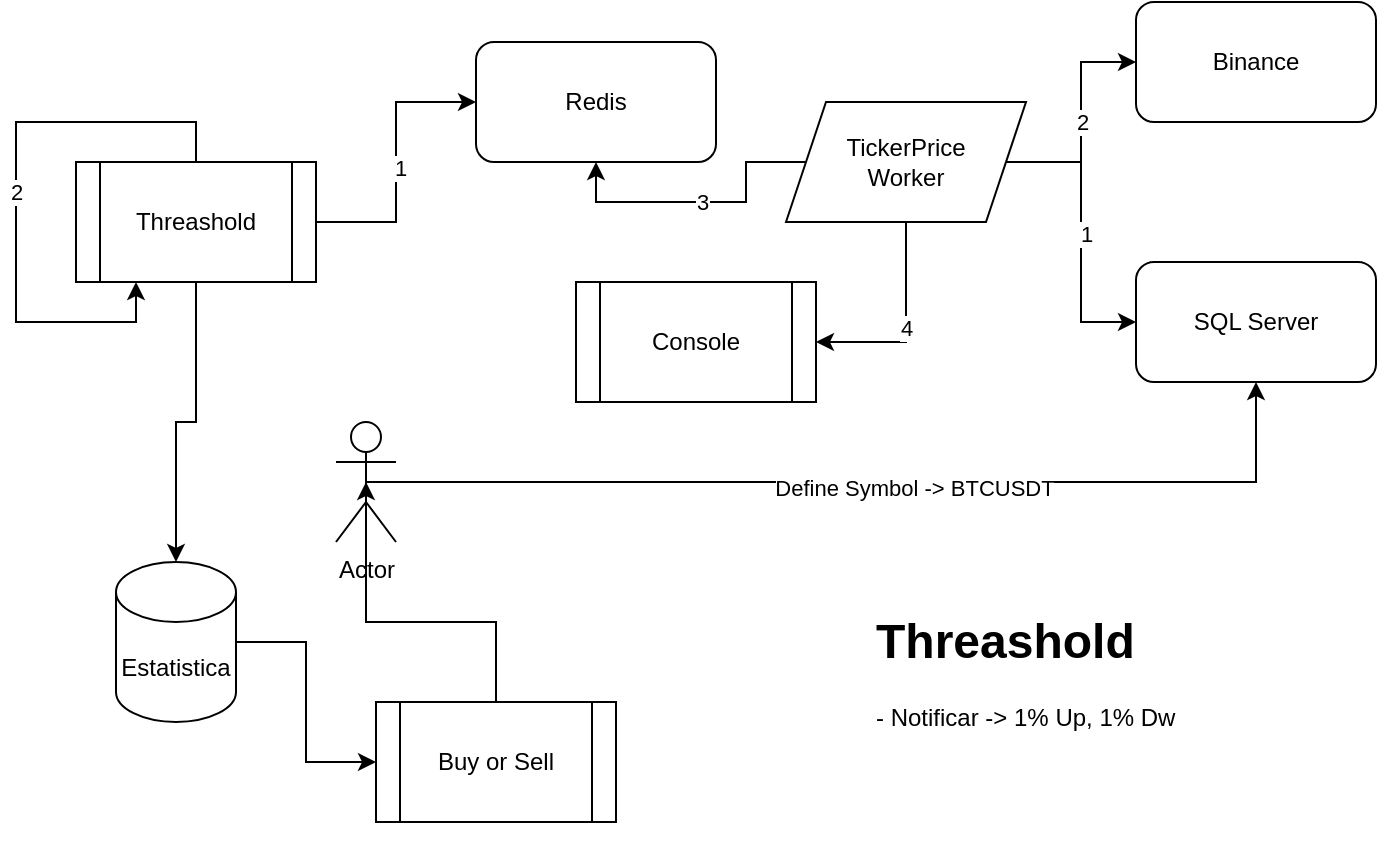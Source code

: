 <mxfile version="23.0.2" type="google">
  <diagram name="Página-1" id="orKtkqgNnEhuvpbU4lRC">
    <mxGraphModel dx="896" dy="561" grid="1" gridSize="10" guides="1" tooltips="1" connect="1" arrows="1" fold="1" page="1" pageScale="1" pageWidth="850" pageHeight="1100" math="0" shadow="0">
      <root>
        <mxCell id="0" />
        <mxCell id="1" parent="0" />
        <mxCell id="g9TUhTmFaGRDurfYE0z2-6" style="edgeStyle=orthogonalEdgeStyle;rounded=0;orthogonalLoop=1;jettySize=auto;html=1;exitX=0.5;exitY=0.5;exitDx=0;exitDy=0;exitPerimeter=0;entryX=0.5;entryY=1;entryDx=0;entryDy=0;" parent="1" source="6Vy0_xkDUqe9r4v5dvLa-1" target="g9TUhTmFaGRDurfYE0z2-1" edge="1">
          <mxGeometry relative="1" as="geometry" />
        </mxCell>
        <mxCell id="g9TUhTmFaGRDurfYE0z2-7" value="Define Symbol -&amp;gt; BTCUSDT" style="edgeLabel;html=1;align=center;verticalAlign=middle;resizable=0;points=[];" parent="g9TUhTmFaGRDurfYE0z2-6" vertex="1" connectable="0">
          <mxGeometry x="0.106" y="-3" relative="1" as="geometry">
            <mxPoint as="offset" />
          </mxGeometry>
        </mxCell>
        <mxCell id="6Vy0_xkDUqe9r4v5dvLa-1" value="Actor" style="shape=umlActor;verticalLabelPosition=bottom;verticalAlign=top;html=1;outlineConnect=0;" parent="1" vertex="1">
          <mxGeometry x="200" y="250" width="30" height="60" as="geometry" />
        </mxCell>
        <mxCell id="g9TUhTmFaGRDurfYE0z2-1" value="SQL Server" style="rounded=1;whiteSpace=wrap;html=1;" parent="1" vertex="1">
          <mxGeometry x="600" y="170" width="120" height="60" as="geometry" />
        </mxCell>
        <mxCell id="g9TUhTmFaGRDurfYE0z2-2" value="Binance" style="rounded=1;whiteSpace=wrap;html=1;" parent="1" vertex="1">
          <mxGeometry x="600" y="40" width="120" height="60" as="geometry" />
        </mxCell>
        <mxCell id="g9TUhTmFaGRDurfYE0z2-4" value="Redis" style="rounded=1;whiteSpace=wrap;html=1;" parent="1" vertex="1">
          <mxGeometry x="270" y="60" width="120" height="60" as="geometry" />
        </mxCell>
        <mxCell id="g9TUhTmFaGRDurfYE0z2-5" value="Console" style="shape=process;whiteSpace=wrap;html=1;backgroundOutline=1;" parent="1" vertex="1">
          <mxGeometry x="320" y="180" width="120" height="60" as="geometry" />
        </mxCell>
        <mxCell id="g9TUhTmFaGRDurfYE0z2-9" style="edgeStyle=orthogonalEdgeStyle;rounded=0;orthogonalLoop=1;jettySize=auto;html=1;entryX=0;entryY=0.5;entryDx=0;entryDy=0;" parent="1" source="g9TUhTmFaGRDurfYE0z2-8" target="g9TUhTmFaGRDurfYE0z2-1" edge="1">
          <mxGeometry relative="1" as="geometry" />
        </mxCell>
        <mxCell id="g9TUhTmFaGRDurfYE0z2-10" value="1" style="edgeLabel;html=1;align=center;verticalAlign=middle;resizable=0;points=[];" parent="g9TUhTmFaGRDurfYE0z2-9" vertex="1" connectable="0">
          <mxGeometry x="0.008" y="2" relative="1" as="geometry">
            <mxPoint as="offset" />
          </mxGeometry>
        </mxCell>
        <mxCell id="g9TUhTmFaGRDurfYE0z2-11" value="2" style="edgeStyle=orthogonalEdgeStyle;rounded=0;orthogonalLoop=1;jettySize=auto;html=1;entryX=0;entryY=0.5;entryDx=0;entryDy=0;" parent="1" source="g9TUhTmFaGRDurfYE0z2-8" target="g9TUhTmFaGRDurfYE0z2-2" edge="1">
          <mxGeometry relative="1" as="geometry" />
        </mxCell>
        <mxCell id="g9TUhTmFaGRDurfYE0z2-12" value="3" style="edgeStyle=orthogonalEdgeStyle;rounded=0;orthogonalLoop=1;jettySize=auto;html=1;entryX=0.5;entryY=1;entryDx=0;entryDy=0;" parent="1" source="g9TUhTmFaGRDurfYE0z2-8" target="g9TUhTmFaGRDurfYE0z2-4" edge="1">
          <mxGeometry relative="1" as="geometry" />
        </mxCell>
        <mxCell id="g9TUhTmFaGRDurfYE0z2-13" value="4" style="edgeStyle=orthogonalEdgeStyle;rounded=0;orthogonalLoop=1;jettySize=auto;html=1;entryX=1;entryY=0.5;entryDx=0;entryDy=0;" parent="1" source="g9TUhTmFaGRDurfYE0z2-8" target="g9TUhTmFaGRDurfYE0z2-5" edge="1">
          <mxGeometry relative="1" as="geometry" />
        </mxCell>
        <mxCell id="g9TUhTmFaGRDurfYE0z2-8" value="TickerPrice&lt;br&gt;Worker" style="shape=parallelogram;perimeter=parallelogramPerimeter;whiteSpace=wrap;html=1;fixedSize=1;" parent="1" vertex="1">
          <mxGeometry x="425" y="90" width="120" height="60" as="geometry" />
        </mxCell>
        <mxCell id="g9TUhTmFaGRDurfYE0z2-15" style="edgeStyle=orthogonalEdgeStyle;rounded=0;orthogonalLoop=1;jettySize=auto;html=1;entryX=0;entryY=0.5;entryDx=0;entryDy=0;" parent="1" source="g9TUhTmFaGRDurfYE0z2-14" target="g9TUhTmFaGRDurfYE0z2-4" edge="1">
          <mxGeometry relative="1" as="geometry" />
        </mxCell>
        <mxCell id="g9TUhTmFaGRDurfYE0z2-17" value="1" style="edgeLabel;html=1;align=center;verticalAlign=middle;resizable=0;points=[];" parent="g9TUhTmFaGRDurfYE0z2-15" vertex="1" connectable="0">
          <mxGeometry x="-0.037" y="-2" relative="1" as="geometry">
            <mxPoint as="offset" />
          </mxGeometry>
        </mxCell>
        <mxCell id="g9TUhTmFaGRDurfYE0z2-14" value="Threashold" style="shape=process;whiteSpace=wrap;html=1;backgroundOutline=1;" parent="1" vertex="1">
          <mxGeometry x="70" y="120" width="120" height="60" as="geometry" />
        </mxCell>
        <mxCell id="g9TUhTmFaGRDurfYE0z2-16" value="2" style="edgeStyle=orthogonalEdgeStyle;rounded=0;orthogonalLoop=1;jettySize=auto;html=1;entryX=0.25;entryY=1;entryDx=0;entryDy=0;" parent="1" source="g9TUhTmFaGRDurfYE0z2-14" target="g9TUhTmFaGRDurfYE0z2-14" edge="1">
          <mxGeometry relative="1" as="geometry">
            <Array as="points">
              <mxPoint x="130" y="100" />
              <mxPoint x="40" y="100" />
              <mxPoint x="40" y="200" />
              <mxPoint x="100" y="200" />
            </Array>
          </mxGeometry>
        </mxCell>
        <mxCell id="g9TUhTmFaGRDurfYE0z2-20" value="&lt;h1&gt;Threashold&lt;br&gt;&lt;/h1&gt;&lt;p&gt;- Notificar -&amp;gt; 1% Up, 1% Dw&lt;br&gt;&lt;/p&gt;" style="text;html=1;strokeColor=none;fillColor=none;spacing=5;spacingTop=-20;whiteSpace=wrap;overflow=hidden;rounded=0;" parent="1" vertex="1">
          <mxGeometry x="465" y="340" width="255" height="120" as="geometry" />
        </mxCell>
        <mxCell id="g9TUhTmFaGRDurfYE0z2-26" style="edgeStyle=orthogonalEdgeStyle;rounded=0;orthogonalLoop=1;jettySize=auto;html=1;" parent="1" source="g9TUhTmFaGRDurfYE0z2-21" target="g9TUhTmFaGRDurfYE0z2-24" edge="1">
          <mxGeometry relative="1" as="geometry" />
        </mxCell>
        <mxCell id="g9TUhTmFaGRDurfYE0z2-21" value="Estatistica" style="shape=cylinder3;whiteSpace=wrap;html=1;boundedLbl=1;backgroundOutline=1;size=15;" parent="1" vertex="1">
          <mxGeometry x="90" y="320" width="60" height="80" as="geometry" />
        </mxCell>
        <mxCell id="g9TUhTmFaGRDurfYE0z2-23" style="edgeStyle=orthogonalEdgeStyle;rounded=0;orthogonalLoop=1;jettySize=auto;html=1;entryX=0.5;entryY=0;entryDx=0;entryDy=0;entryPerimeter=0;" parent="1" source="g9TUhTmFaGRDurfYE0z2-14" target="g9TUhTmFaGRDurfYE0z2-21" edge="1">
          <mxGeometry relative="1" as="geometry" />
        </mxCell>
        <mxCell id="g9TUhTmFaGRDurfYE0z2-24" value="Buy or Sell" style="shape=process;whiteSpace=wrap;html=1;backgroundOutline=1;" parent="1" vertex="1">
          <mxGeometry x="220" y="390" width="120" height="60" as="geometry" />
        </mxCell>
        <mxCell id="g9TUhTmFaGRDurfYE0z2-25" style="edgeStyle=orthogonalEdgeStyle;rounded=0;orthogonalLoop=1;jettySize=auto;html=1;entryX=0.5;entryY=0.5;entryDx=0;entryDy=0;entryPerimeter=0;" parent="1" source="g9TUhTmFaGRDurfYE0z2-24" target="6Vy0_xkDUqe9r4v5dvLa-1" edge="1">
          <mxGeometry relative="1" as="geometry" />
        </mxCell>
      </root>
    </mxGraphModel>
  </diagram>
</mxfile>
